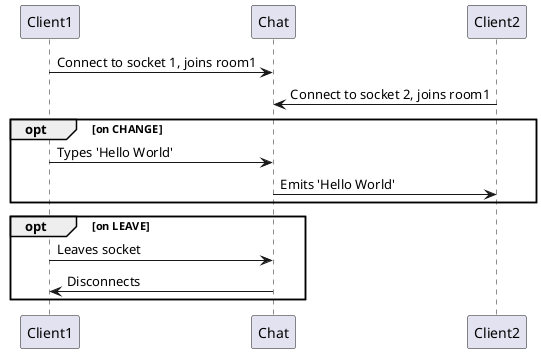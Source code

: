@startuml
Client1 -> Chat: Connect to socket 1, joins room1
Client2 -> Chat: Connect to socket 2, joins room1
opt on CHANGE
    Client1 -> Chat: Types 'Hello World'
    Chat -> Client2: Emits 'Hello World'
end
opt on LEAVE
    Client1 -> Chat: Leaves socket
    Chat -> Client1: Disconnects
end
@enduml